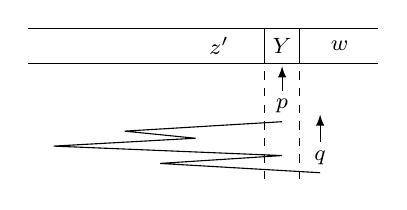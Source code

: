 \begin{tikzpicture}[tapeseg/.style={minimum height=1.5em,minimum width=1.5em,outer sep=0pt,node distance=0pt},cell/.style={rectangle,draw,tapeseg}]
	\footnotesize
	\node[cell] (Y) {$Y$};
	\draw (Y.north west) -- ++(-3cm,0) (Y.south west) -- ++ (-3cm,0);
	\node[tapeseg,node distance=10pt] (z) [left=of Y]{$z'$};
	\node[tapeseg,node distance=8pt] (w) [right=of Y]{$w$};
	\draw (Y.north east) -- ++(1cm,0) (Y.south east) -- ++ (1cm,0);
	\node (p) [below=.35 cm of Y] {$p$};
	\node[tapeseg,node distance=1pt] (qalign) [right=of Y] {};
	\node[tapeseg] (qalign2) [below=.2 of qalign] {};
	\node (q) [below=.35 of qalign2] {$q$};
	\draw[-latex,shorten >=1pt] (p) -- (Y);
	\draw	(p.south) -- ++(-2cm,-.12cm)
		-- ++(+.9cm,-.09cm) -- ++(-1.8cm,-.10cm)
		-- ++(2.9cm,-.12cm) -- ++(-1.55cm,-.10cm)
		-- (q.south);
	\draw[-latex] (q) -- (qalign2);
	\draw[dashed,shorten <=.1cm]
		(Y.south west) -- ++(0cm,-1.5cm);
	\draw[dashed,shorten <=.1cm]
		(Y.south east) -- ++(0cm,-1.5cm);
\end{tikzpicture}
